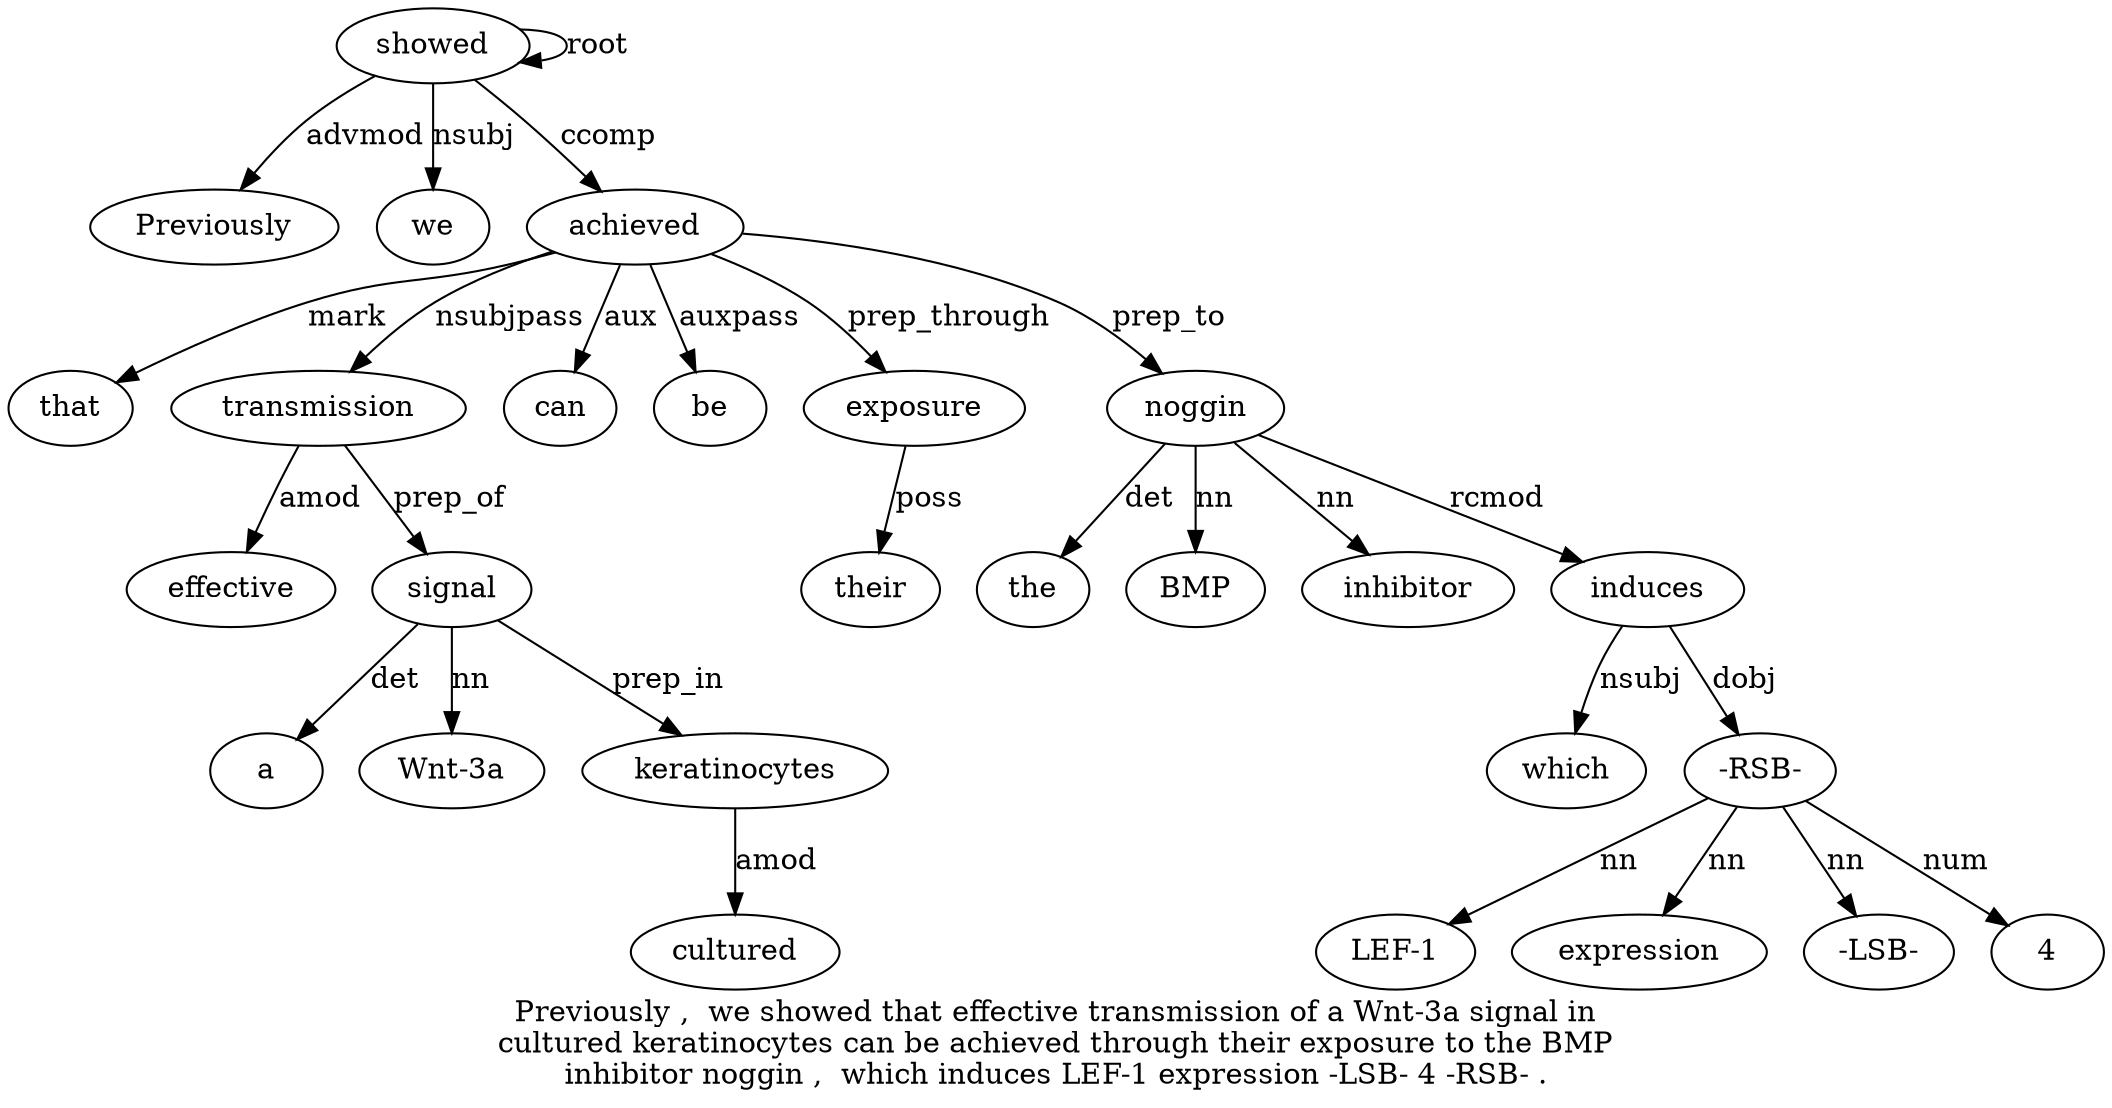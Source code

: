 digraph "Previously ,  we showed that effective transmission of a Wnt-3a signal in cultured keratinocytes can be achieved through their exposure to the BMP inhibitor noggin ,  which induces LEF-1 expression -LSB- 4 -RSB- ." {
label="Previously ,  we showed that effective transmission of a Wnt-3a signal in
cultured keratinocytes can be achieved through their exposure to the BMP
inhibitor noggin ,  which induces LEF-1 expression -LSB- 4 -RSB- .";
showed4 [style=filled, fillcolor=white, label=showed];
Previously1 [style=filled, fillcolor=white, label=Previously];
showed4 -> Previously1  [label=advmod];
we3 [style=filled, fillcolor=white, label=we];
showed4 -> we3  [label=nsubj];
showed4 -> showed4  [label=root];
achieved17 [style=filled, fillcolor=white, label=achieved];
that5 [style=filled, fillcolor=white, label=that];
achieved17 -> that5  [label=mark];
transmission7 [style=filled, fillcolor=white, label=transmission];
effective6 [style=filled, fillcolor=white, label=effective];
transmission7 -> effective6  [label=amod];
achieved17 -> transmission7  [label=nsubjpass];
signal11 [style=filled, fillcolor=white, label=signal];
a9 [style=filled, fillcolor=white, label=a];
signal11 -> a9  [label=det];
"Wnt-3a10" [style=filled, fillcolor=white, label="Wnt-3a"];
signal11 -> "Wnt-3a10"  [label=nn];
transmission7 -> signal11  [label=prep_of];
keratinocytes14 [style=filled, fillcolor=white, label=keratinocytes];
cultured13 [style=filled, fillcolor=white, label=cultured];
keratinocytes14 -> cultured13  [label=amod];
signal11 -> keratinocytes14  [label=prep_in];
can15 [style=filled, fillcolor=white, label=can];
achieved17 -> can15  [label=aux];
be16 [style=filled, fillcolor=white, label=be];
achieved17 -> be16  [label=auxpass];
showed4 -> achieved17  [label=ccomp];
exposure20 [style=filled, fillcolor=white, label=exposure];
their19 [style=filled, fillcolor=white, label=their];
exposure20 -> their19  [label=poss];
achieved17 -> exposure20  [label=prep_through];
noggin25 [style=filled, fillcolor=white, label=noggin];
the22 [style=filled, fillcolor=white, label=the];
noggin25 -> the22  [label=det];
BMP23 [style=filled, fillcolor=white, label=BMP];
noggin25 -> BMP23  [label=nn];
inhibitor24 [style=filled, fillcolor=white, label=inhibitor];
noggin25 -> inhibitor24  [label=nn];
achieved17 -> noggin25  [label=prep_to];
induces28 [style=filled, fillcolor=white, label=induces];
which27 [style=filled, fillcolor=white, label=which];
induces28 -> which27  [label=nsubj];
noggin25 -> induces28  [label=rcmod];
"-RSB-33" [style=filled, fillcolor=white, label="-RSB-"];
"LEF-129" [style=filled, fillcolor=white, label="LEF-1"];
"-RSB-33" -> "LEF-129"  [label=nn];
expression30 [style=filled, fillcolor=white, label=expression];
"-RSB-33" -> expression30  [label=nn];
"-LSB-31" [style=filled, fillcolor=white, label="-LSB-"];
"-RSB-33" -> "-LSB-31"  [label=nn];
432 [style=filled, fillcolor=white, label=4];
"-RSB-33" -> 432  [label=num];
induces28 -> "-RSB-33"  [label=dobj];
}
